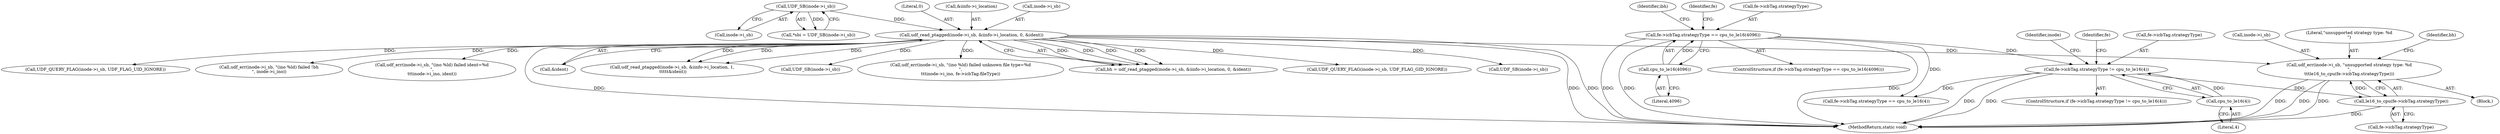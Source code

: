 digraph "0_linux_c03aa9f6e1f938618e6db2e23afef0574efeeb65@pointer" {
"1000308" [label="(Call,udf_err(inode->i_sb, \"unsupported strategy type: %d\n\",\n\t\t\tle16_to_cpu(fe->icbTag.strategyType)))"];
"1000128" [label="(Call,udf_read_ptagged(inode->i_sb, &iinfo->i_location, 0, &ident))"];
"1000121" [label="(Call,UDF_SB(inode->i_sb))"];
"1000313" [label="(Call,le16_to_cpu(fe->icbTag.strategyType))"];
"1000299" [label="(Call,fe->icbTag.strategyType != cpu_to_le16(4))"];
"1000196" [label="(Call,fe->icbTag.strategyType == cpu_to_le16(4096))"];
"1000202" [label="(Call,cpu_to_le16(4096))"];
"1000305" [label="(Call,cpu_to_le16(4))"];
"1000121" [label="(Call,UDF_SB(inode->i_sb))"];
"1000299" [label="(Call,fe->icbTag.strategyType != cpu_to_le16(4))"];
"1000203" [label="(Literal,4096)"];
"1000306" [label="(Literal,4)"];
"1000309" [label="(Call,inode->i_sb)"];
"1000137" [label="(Call,&ident)"];
"1000208" [label="(Call,udf_read_ptagged(inode->i_sb, &iinfo->i_location, 1,\n \t\t\t\t\t&ident))"];
"1000600" [label="(Call,UDF_SB(inode->i_sb))"];
"1000305" [label="(Call,cpu_to_le16(4))"];
"1000122" [label="(Call,inode->i_sb)"];
"1000202" [label="(Call,cpu_to_le16(4096))"];
"1000312" [label="(Literal,\"unsupported strategy type: %d\n\")"];
"1000325" [label="(Call,fe->icbTag.strategyType == cpu_to_le16(4))"];
"1001098" [label="(Call,udf_err(inode->i_sb, \"(ino %ld) failed unknown file type=%d\n\",\n\t\t\tinode->i_ino, fe->icbTag.fileType))"];
"1000126" [label="(Call,bh = udf_read_ptagged(inode->i_sb, &iinfo->i_location, 0, &ident))"];
"1000619" [label="(Call,UDF_QUERY_FLAG(inode->i_sb, UDF_FLAG_GID_IGNORE))"];
"1000207" [label="(Identifier,ibh)"];
"1000196" [label="(Call,fe->icbTag.strategyType == cpu_to_le16(4096))"];
"1000128" [label="(Call,udf_read_ptagged(inode->i_sb, &iinfo->i_location, 0, &ident))"];
"1000634" [label="(Call,UDF_SB(inode->i_sb))"];
"1000585" [label="(Call,UDF_QUERY_FLAG(inode->i_sb, UDF_FLAG_UID_IGNORE))"];
"1000313" [label="(Call,le16_to_cpu(fe->icbTag.strategyType))"];
"1000119" [label="(Call,*sbi = UDF_SB(inode->i_sb))"];
"1000310" [label="(Identifier,inode)"];
"1000143" [label="(Call,udf_err(inode->i_sb, \"(ino %ld) failed !bh\n\", inode->i_ino))"];
"1000136" [label="(Literal,0)"];
"1000195" [label="(ControlStructure,if (fe->icbTag.strategyType == cpu_to_le16(4096)))"];
"1000314" [label="(Call,fe->icbTag.strategyType)"];
"1000132" [label="(Call,&iinfo->i_location)"];
"1000167" [label="(Call,udf_err(inode->i_sb, \"(ino %ld) failed ident=%d\n\",\n\t\t\tinode->i_ino, ident))"];
"1000298" [label="(ControlStructure,if (fe->icbTag.strategyType != cpu_to_le16(4)))"];
"1000302" [label="(Identifier,fe)"];
"1000307" [label="(Block,)"];
"1001156" [label="(MethodReturn,static void)"];
"1000328" [label="(Identifier,fe)"];
"1000308" [label="(Call,udf_err(inode->i_sb, \"unsupported strategy type: %d\n\",\n\t\t\tle16_to_cpu(fe->icbTag.strategyType)))"];
"1000320" [label="(Identifier,bh)"];
"1000197" [label="(Call,fe->icbTag.strategyType)"];
"1000300" [label="(Call,fe->icbTag.strategyType)"];
"1000129" [label="(Call,inode->i_sb)"];
"1000308" -> "1000307"  [label="AST: "];
"1000308" -> "1000313"  [label="CFG: "];
"1000309" -> "1000308"  [label="AST: "];
"1000312" -> "1000308"  [label="AST: "];
"1000313" -> "1000308"  [label="AST: "];
"1000320" -> "1000308"  [label="CFG: "];
"1000308" -> "1001156"  [label="DDG: "];
"1000308" -> "1001156"  [label="DDG: "];
"1000308" -> "1001156"  [label="DDG: "];
"1000128" -> "1000308"  [label="DDG: "];
"1000313" -> "1000308"  [label="DDG: "];
"1000128" -> "1000126"  [label="AST: "];
"1000128" -> "1000137"  [label="CFG: "];
"1000129" -> "1000128"  [label="AST: "];
"1000132" -> "1000128"  [label="AST: "];
"1000136" -> "1000128"  [label="AST: "];
"1000137" -> "1000128"  [label="AST: "];
"1000126" -> "1000128"  [label="CFG: "];
"1000128" -> "1001156"  [label="DDG: "];
"1000128" -> "1001156"  [label="DDG: "];
"1000128" -> "1001156"  [label="DDG: "];
"1000128" -> "1000126"  [label="DDG: "];
"1000128" -> "1000126"  [label="DDG: "];
"1000128" -> "1000126"  [label="DDG: "];
"1000128" -> "1000126"  [label="DDG: "];
"1000121" -> "1000128"  [label="DDG: "];
"1000128" -> "1000143"  [label="DDG: "];
"1000128" -> "1000167"  [label="DDG: "];
"1000128" -> "1000208"  [label="DDG: "];
"1000128" -> "1000208"  [label="DDG: "];
"1000128" -> "1000208"  [label="DDG: "];
"1000128" -> "1000585"  [label="DDG: "];
"1000128" -> "1000600"  [label="DDG: "];
"1000128" -> "1000619"  [label="DDG: "];
"1000128" -> "1000634"  [label="DDG: "];
"1000128" -> "1001098"  [label="DDG: "];
"1000121" -> "1000119"  [label="AST: "];
"1000121" -> "1000122"  [label="CFG: "];
"1000122" -> "1000121"  [label="AST: "];
"1000119" -> "1000121"  [label="CFG: "];
"1000121" -> "1000119"  [label="DDG: "];
"1000313" -> "1000314"  [label="CFG: "];
"1000314" -> "1000313"  [label="AST: "];
"1000313" -> "1001156"  [label="DDG: "];
"1000299" -> "1000313"  [label="DDG: "];
"1000299" -> "1000298"  [label="AST: "];
"1000299" -> "1000305"  [label="CFG: "];
"1000300" -> "1000299"  [label="AST: "];
"1000305" -> "1000299"  [label="AST: "];
"1000310" -> "1000299"  [label="CFG: "];
"1000328" -> "1000299"  [label="CFG: "];
"1000299" -> "1001156"  [label="DDG: "];
"1000299" -> "1001156"  [label="DDG: "];
"1000196" -> "1000299"  [label="DDG: "];
"1000305" -> "1000299"  [label="DDG: "];
"1000299" -> "1000325"  [label="DDG: "];
"1000196" -> "1000195"  [label="AST: "];
"1000196" -> "1000202"  [label="CFG: "];
"1000197" -> "1000196"  [label="AST: "];
"1000202" -> "1000196"  [label="AST: "];
"1000207" -> "1000196"  [label="CFG: "];
"1000302" -> "1000196"  [label="CFG: "];
"1000196" -> "1001156"  [label="DDG: "];
"1000196" -> "1001156"  [label="DDG: "];
"1000196" -> "1001156"  [label="DDG: "];
"1000202" -> "1000196"  [label="DDG: "];
"1000196" -> "1000325"  [label="DDG: "];
"1000202" -> "1000203"  [label="CFG: "];
"1000203" -> "1000202"  [label="AST: "];
"1000305" -> "1000306"  [label="CFG: "];
"1000306" -> "1000305"  [label="AST: "];
}
